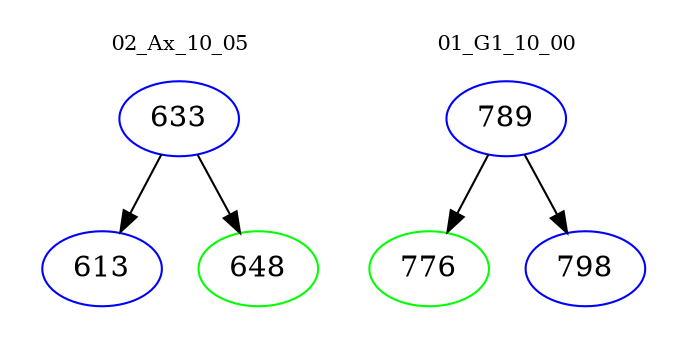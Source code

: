 digraph{
subgraph cluster_0 {
color = white
label = "02_Ax_10_05";
fontsize=10;
T0_633 [label="633", color="blue"]
T0_633 -> T0_613 [color="black"]
T0_613 [label="613", color="blue"]
T0_633 -> T0_648 [color="black"]
T0_648 [label="648", color="green"]
}
subgraph cluster_1 {
color = white
label = "01_G1_10_00";
fontsize=10;
T1_789 [label="789", color="blue"]
T1_789 -> T1_776 [color="black"]
T1_776 [label="776", color="green"]
T1_789 -> T1_798 [color="black"]
T1_798 [label="798", color="blue"]
}
}
